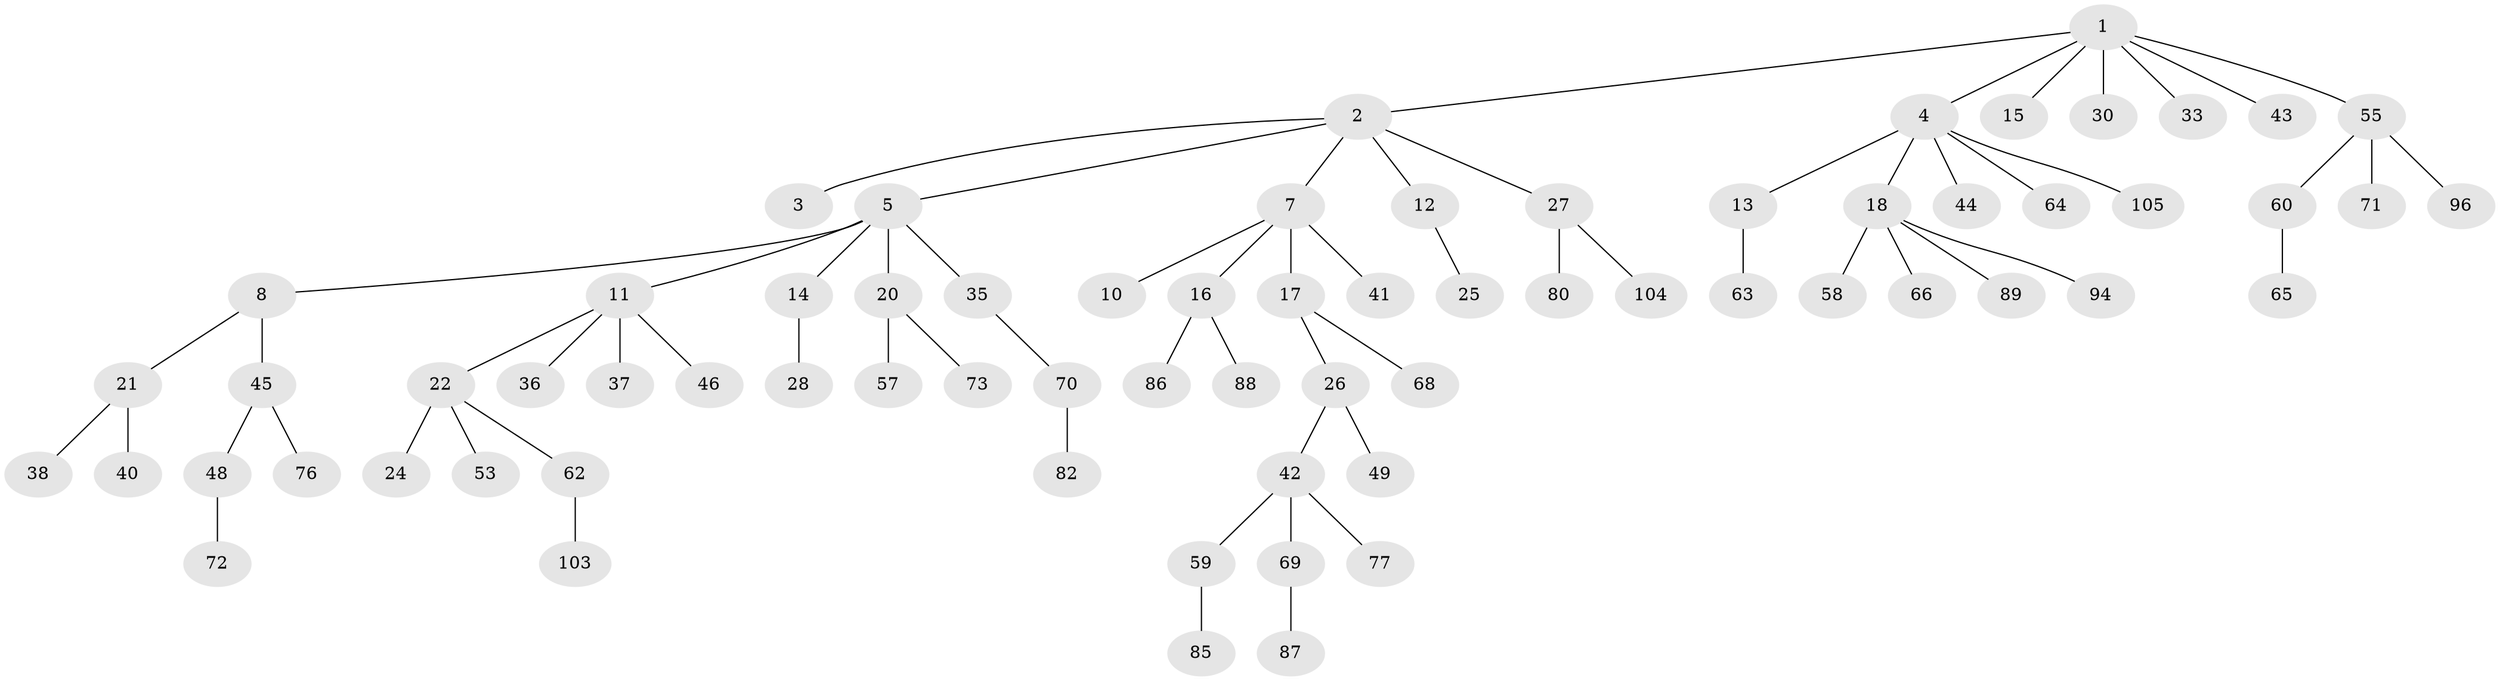 // original degree distribution, {6: 0.009433962264150943, 7: 0.018867924528301886, 1: 0.5283018867924528, 5: 0.03773584905660377, 3: 0.16981132075471697, 4: 0.04716981132075472, 2: 0.18867924528301888}
// Generated by graph-tools (version 1.1) at 2025/11/02/27/25 16:11:27]
// undirected, 70 vertices, 69 edges
graph export_dot {
graph [start="1"]
  node [color=gray90,style=filled];
  1 [super="+23"];
  2 [super="+19"];
  3;
  4 [super="+6"];
  5 [super="+29"];
  7 [super="+9"];
  8;
  10 [super="+52"];
  11 [super="+34"];
  12 [super="+54"];
  13;
  14 [super="+32"];
  15;
  16;
  17 [super="+81"];
  18 [super="+51"];
  20 [super="+47"];
  21 [super="+31"];
  22 [super="+50"];
  24;
  25 [super="+93"];
  26 [super="+39"];
  27 [super="+95"];
  28;
  30;
  33;
  35;
  36 [super="+61"];
  37;
  38;
  40 [super="+101"];
  41;
  42 [super="+92"];
  43;
  44;
  45 [super="+56"];
  46 [super="+97"];
  48;
  49;
  53 [super="+100"];
  55 [super="+78"];
  57 [super="+67"];
  58;
  59 [super="+106"];
  60 [super="+79"];
  62 [super="+75"];
  63 [super="+74"];
  64;
  65 [super="+102"];
  66;
  68;
  69 [super="+84"];
  70 [super="+91"];
  71;
  72 [super="+98"];
  73;
  76 [super="+99"];
  77;
  80;
  82 [super="+83"];
  85 [super="+90"];
  86;
  87;
  88;
  89;
  94;
  96;
  103;
  104;
  105;
  1 -- 2;
  1 -- 4;
  1 -- 15;
  1 -- 30;
  1 -- 43;
  1 -- 55;
  1 -- 33;
  2 -- 3;
  2 -- 5;
  2 -- 7;
  2 -- 12;
  2 -- 27;
  4 -- 18;
  4 -- 64;
  4 -- 105;
  4 -- 13;
  4 -- 44;
  5 -- 8;
  5 -- 11;
  5 -- 14;
  5 -- 20;
  5 -- 35;
  7 -- 10;
  7 -- 16;
  7 -- 17;
  7 -- 41;
  8 -- 21;
  8 -- 45;
  11 -- 22;
  11 -- 36;
  11 -- 37;
  11 -- 46;
  12 -- 25;
  13 -- 63;
  14 -- 28;
  16 -- 86;
  16 -- 88;
  17 -- 26;
  17 -- 68;
  18 -- 66;
  18 -- 89;
  18 -- 58;
  18 -- 94;
  20 -- 73;
  20 -- 57;
  21 -- 40;
  21 -- 38;
  22 -- 24;
  22 -- 62;
  22 -- 53;
  26 -- 49;
  26 -- 42;
  27 -- 80;
  27 -- 104;
  35 -- 70;
  42 -- 59;
  42 -- 69;
  42 -- 77;
  45 -- 48;
  45 -- 76;
  48 -- 72;
  55 -- 60;
  55 -- 71;
  55 -- 96;
  59 -- 85;
  60 -- 65;
  62 -- 103;
  69 -- 87;
  70 -- 82;
}
